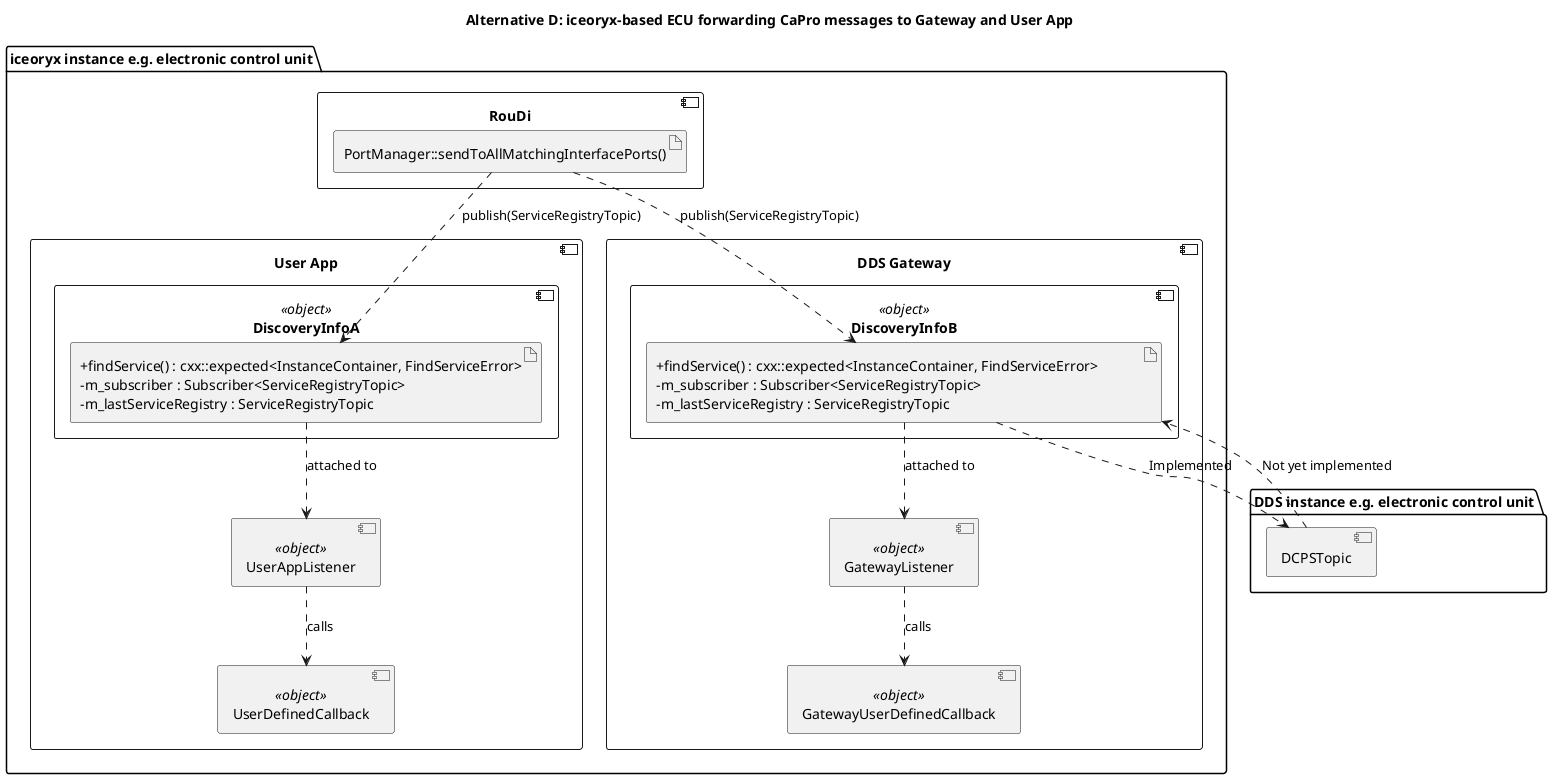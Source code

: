@startuml
title Alternative D: iceoryx-based ECU forwarding CaPro messages to Gateway and User App

package "iceoryx instance e.g. electronic control unit" {
    component RouDi {
        artifact discoveryLoop [
        PortManager::sendToAllMatchingInterfacePorts()
        ]
    }
    component "User App" {
        component DiscoveryInfoA <<object>> {
            artifact DiscoveryInfoNoteA [
            +findService() : cxx::expected<InstanceContainer, FindServiceError>
            -m_subscriber : Subscriber<ServiceRegistryTopic>
            -m_lastServiceRegistry : ServiceRegistryTopic
            ]

        }

        component UserAppListener <<object>>

        component UserDefinedCallback <<object>>
    }
    component "DDS Gateway" {
        component DiscoveryInfoB <<object>> {
            artifact DiscoveryInfoNoteB [
            +findService() : cxx::expected<InstanceContainer, FindServiceError>            
            -m_subscriber : Subscriber<ServiceRegistryTopic>
            -m_lastServiceRegistry : ServiceRegistryTopic
            ]
        }
        component GatewayListener <<object>>

        component GatewayUserDefinedCallback <<object>>
    }
}

package "DDS instance e.g. electronic control unit" {
    component DCPSTopic
}

[DiscoveryInfoNoteB] ..> [DCPSTopic] : Implemented
[discoveryLoop] ..> [DiscoveryInfoNoteA] : publish(ServiceRegistryTopic)
[discoveryLoop] ..> [DiscoveryInfoNoteB] : publish(ServiceRegistryTopic)
[DCPSTopic] ..> [DiscoveryInfoNoteB]  : Not yet implemented
[GatewayListener] ..> [GatewayUserDefinedCallback]  : calls
[UserAppListener] ..> [UserDefinedCallback]  : calls
[DiscoveryInfoNoteA] ..> [UserAppListener]  : attached to
[DiscoveryInfoNoteB] ..> [GatewayListener]  : attached to
@enduml